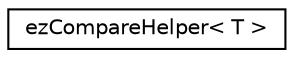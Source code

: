 digraph "Graphical Class Hierarchy"
{
 // LATEX_PDF_SIZE
  edge [fontname="Helvetica",fontsize="10",labelfontname="Helvetica",labelfontsize="10"];
  node [fontname="Helvetica",fontsize="10",shape=record];
  rankdir="LR";
  Node0 [label="ezCompareHelper\< T \>",height=0.2,width=0.4,color="black", fillcolor="white", style="filled",URL="$df/d11/structez_compare_helper.htm",tooltip="A comparer object is used in sorting algorithms to compare to objects of the same type."];
}
